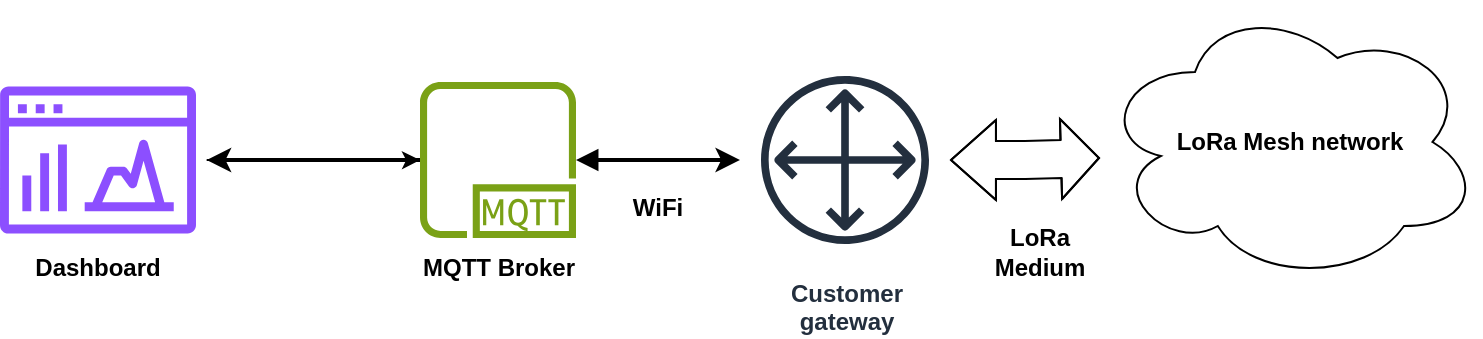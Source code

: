 <mxfile version="24.3.1" type="github">
  <diagram name="Page-1" id="21I9_w_j_Az3yXBmFEDj">
    <mxGraphModel dx="1164" dy="686" grid="1" gridSize="10" guides="1" tooltips="1" connect="1" arrows="1" fold="1" page="1" pageScale="1" pageWidth="850" pageHeight="1100" math="0" shadow="0">
      <root>
        <mxCell id="0" />
        <mxCell id="1" parent="0" />
        <mxCell id="a6qCzwojAcqQiAvbhBuA-1" value="LoRa Mesh network" style="ellipse;shape=cloud;whiteSpace=wrap;html=1;fontStyle=1" vertex="1" parent="1">
          <mxGeometry x="610" y="210" width="190" height="140" as="geometry" />
        </mxCell>
        <mxCell id="a6qCzwojAcqQiAvbhBuA-4" value="Customer&#xa;gateway" style="sketch=0;outlineConnect=0;fontColor=#232F3E;gradientColor=none;strokeColor=#232F3E;fillColor=#ffffff;dashed=0;verticalLabelPosition=bottom;verticalAlign=top;align=center;html=1;fontSize=12;fontStyle=1;aspect=fixed;shape=mxgraph.aws4.resourceIcon;resIcon=mxgraph.aws4.customer_gateway;" vertex="1" parent="1">
          <mxGeometry x="430" y="236.5" width="105" height="105" as="geometry" />
        </mxCell>
        <mxCell id="a6qCzwojAcqQiAvbhBuA-8" style="edgeStyle=orthogonalEdgeStyle;rounded=0;orthogonalLoop=1;jettySize=auto;html=1;fontStyle=1" edge="1" parent="1" target="a6qCzwojAcqQiAvbhBuA-6">
          <mxGeometry relative="1" as="geometry">
            <mxPoint x="163.34" y="289" as="sourcePoint" />
          </mxGeometry>
        </mxCell>
        <mxCell id="a6qCzwojAcqQiAvbhBuA-9" value="" style="edgeStyle=orthogonalEdgeStyle;rounded=0;orthogonalLoop=1;jettySize=auto;html=1;fontStyle=1;strokeWidth=2;" edge="1" parent="1" source="a6qCzwojAcqQiAvbhBuA-6">
          <mxGeometry relative="1" as="geometry">
            <mxPoint x="163.34" y="289.0" as="targetPoint" />
          </mxGeometry>
        </mxCell>
        <mxCell id="a6qCzwojAcqQiAvbhBuA-10" style="edgeStyle=orthogonalEdgeStyle;rounded=0;orthogonalLoop=1;jettySize=auto;html=1;startArrow=block;startFill=1;fontStyle=1;strokeWidth=2;" edge="1" parent="1" source="a6qCzwojAcqQiAvbhBuA-6" target="a6qCzwojAcqQiAvbhBuA-4">
          <mxGeometry relative="1" as="geometry" />
        </mxCell>
        <mxCell id="a6qCzwojAcqQiAvbhBuA-6" value="" style="sketch=0;outlineConnect=0;fontColor=#232F3E;gradientColor=none;fillColor=#7AA116;strokeColor=none;dashed=0;verticalLabelPosition=bottom;verticalAlign=top;align=center;html=1;fontSize=12;fontStyle=1;aspect=fixed;pointerEvents=1;shape=mxgraph.aws4.mqtt_protocol;" vertex="1" parent="1">
          <mxGeometry x="270" y="250" width="78" height="78" as="geometry" />
        </mxCell>
        <mxCell id="a6qCzwojAcqQiAvbhBuA-7" value="MQTT Broker" style="text;html=1;align=center;verticalAlign=middle;resizable=0;points=[];autosize=1;strokeColor=none;fillColor=none;fontStyle=1" vertex="1" parent="1">
          <mxGeometry x="259" y="328" width="100" height="30" as="geometry" />
        </mxCell>
        <mxCell id="a6qCzwojAcqQiAvbhBuA-11" style="edgeStyle=orthogonalEdgeStyle;rounded=0;orthogonalLoop=1;jettySize=auto;html=1;startArrow=block;startFill=1;shape=flexArrow;width=19;startSize=7.16;fontStyle=1" edge="1" parent="1" source="a6qCzwojAcqQiAvbhBuA-4">
          <mxGeometry relative="1" as="geometry">
            <mxPoint x="610" y="288" as="targetPoint" />
          </mxGeometry>
        </mxCell>
        <mxCell id="a6qCzwojAcqQiAvbhBuA-13" value="LoRa&lt;br&gt;Medium" style="text;html=1;align=center;verticalAlign=middle;whiteSpace=wrap;rounded=0;fontStyle=1" vertex="1" parent="1">
          <mxGeometry x="550" y="320" width="60" height="30" as="geometry" />
        </mxCell>
        <mxCell id="a6qCzwojAcqQiAvbhBuA-14" value="WiFi" style="text;html=1;align=center;verticalAlign=middle;whiteSpace=wrap;rounded=0;fontStyle=1" vertex="1" parent="1">
          <mxGeometry x="359" y="298" width="60" height="30" as="geometry" />
        </mxCell>
        <mxCell id="a6qCzwojAcqQiAvbhBuA-15" value="" style="sketch=0;outlineConnect=0;fontColor=#232F3E;gradientColor=none;fillColor=#8C4FFF;strokeColor=none;dashed=0;verticalLabelPosition=bottom;verticalAlign=top;align=center;html=1;fontSize=12;fontStyle=0;aspect=fixed;pointerEvents=1;shape=mxgraph.aws4.opensearch_dashboards;" vertex="1" parent="1">
          <mxGeometry x="60" y="251.94" width="98" height="74.13" as="geometry" />
        </mxCell>
        <mxCell id="a6qCzwojAcqQiAvbhBuA-16" value="Dashboard" style="text;html=1;align=center;verticalAlign=middle;whiteSpace=wrap;rounded=0;fontStyle=1" vertex="1" parent="1">
          <mxGeometry x="79" y="328" width="60" height="30" as="geometry" />
        </mxCell>
      </root>
    </mxGraphModel>
  </diagram>
</mxfile>
